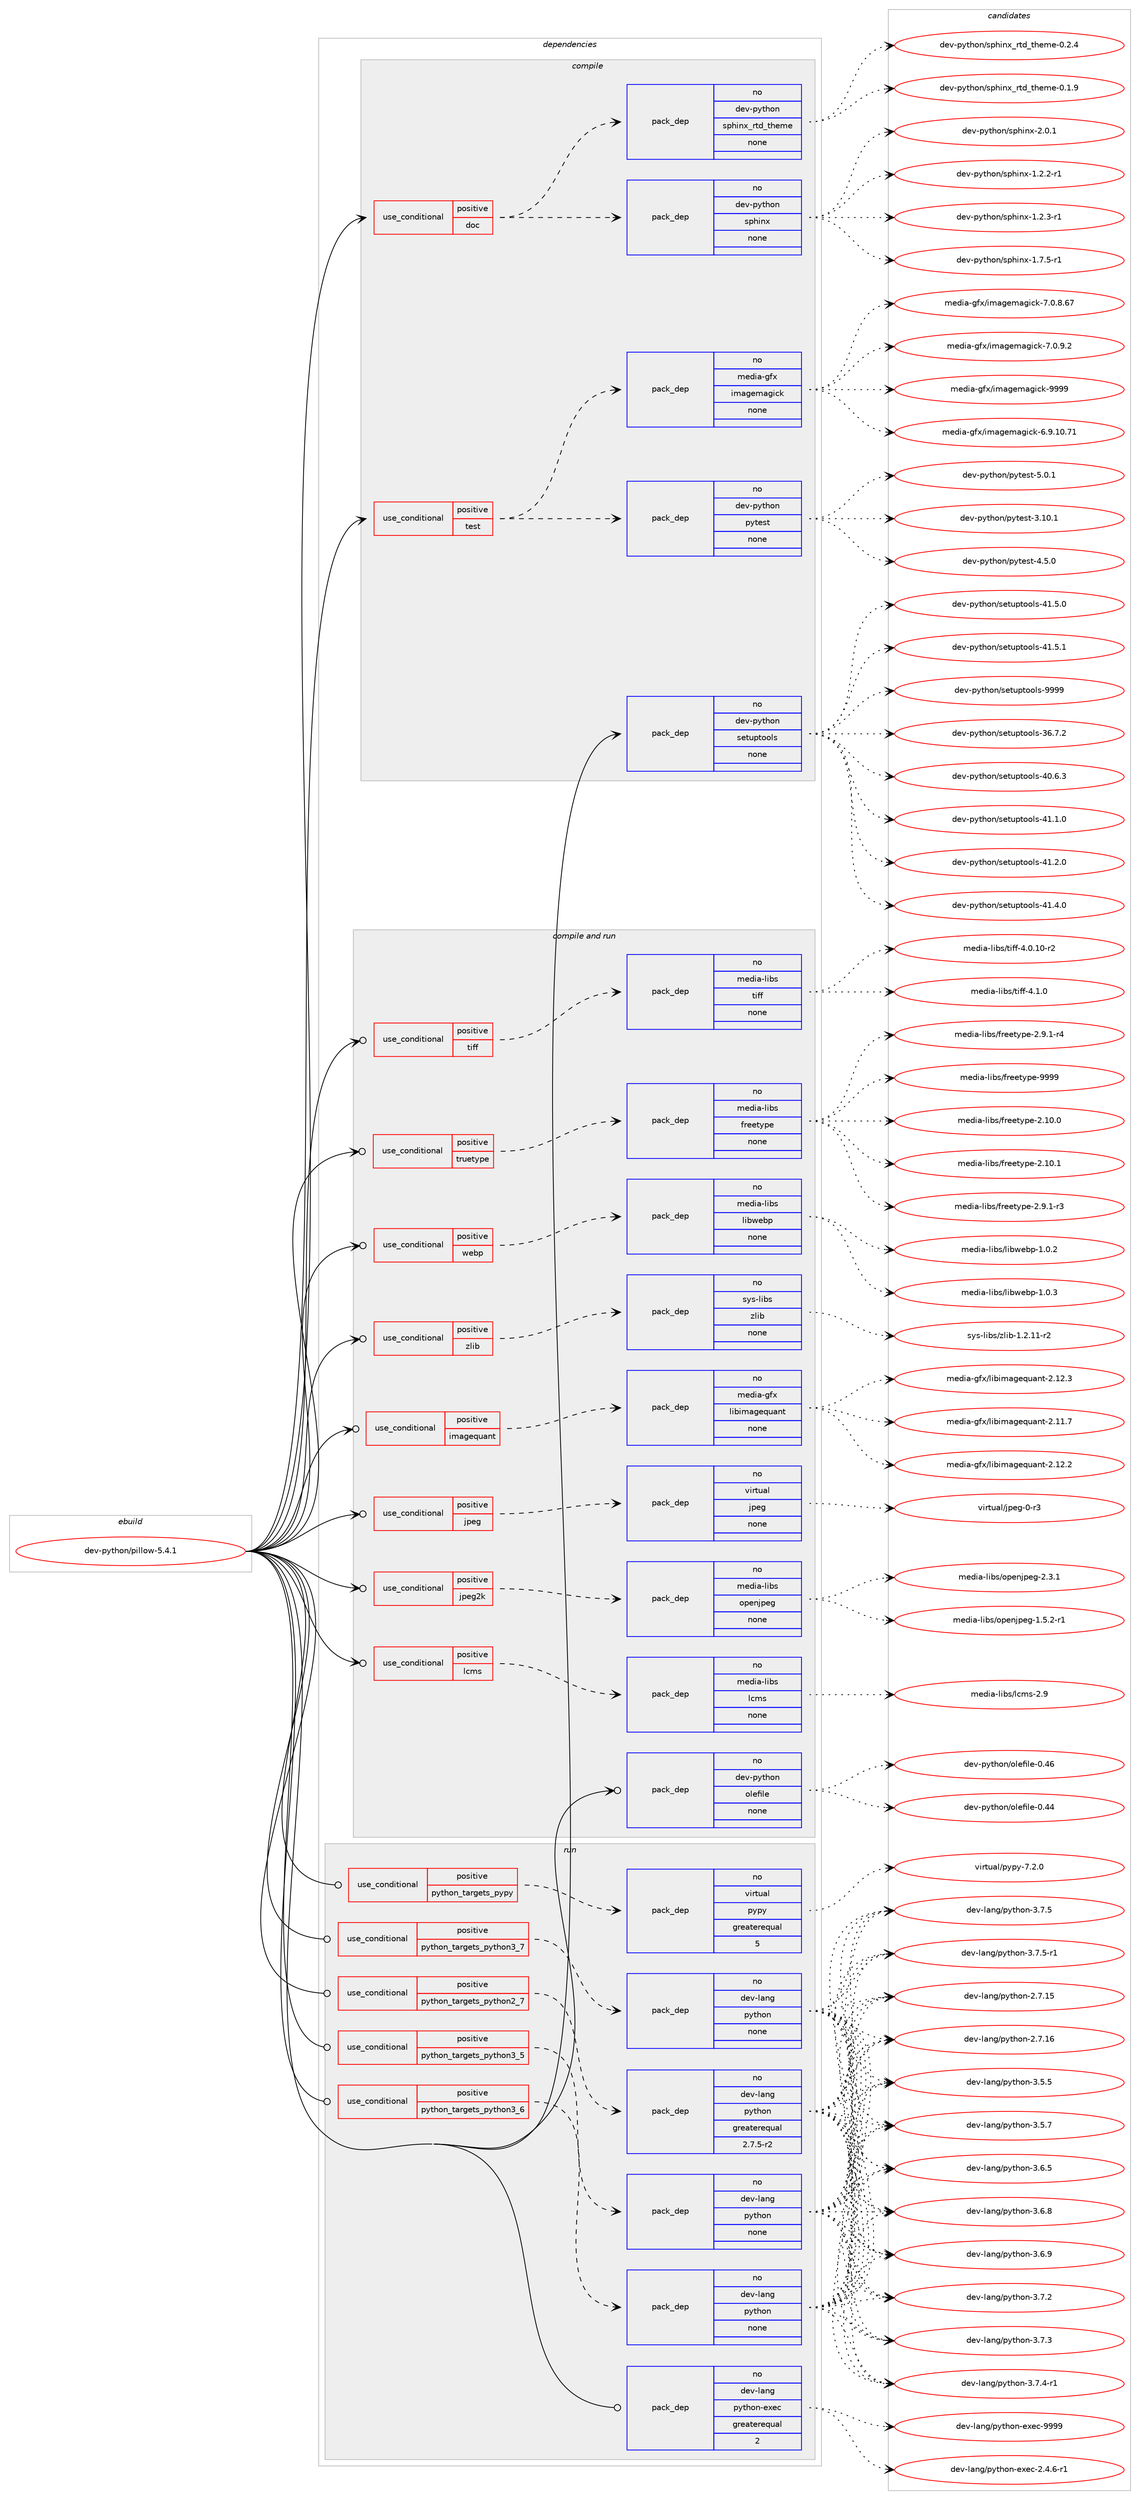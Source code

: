 digraph prolog {

# *************
# Graph options
# *************

newrank=true;
concentrate=true;
compound=true;
graph [rankdir=LR,fontname=Helvetica,fontsize=10,ranksep=1.5];#, ranksep=2.5, nodesep=0.2];
edge  [arrowhead=vee];
node  [fontname=Helvetica,fontsize=10];

# **********
# The ebuild
# **********

subgraph cluster_leftcol {
color=gray;
rank=same;
label=<<i>ebuild</i>>;
id [label="dev-python/pillow-5.4.1", color=red, width=4, href="../dev-python/pillow-5.4.1.svg"];
}

# ****************
# The dependencies
# ****************

subgraph cluster_midcol {
color=gray;
label=<<i>dependencies</i>>;
subgraph cluster_compile {
fillcolor="#eeeeee";
style=filled;
label=<<i>compile</i>>;
subgraph cond144515 {
dependency621988 [label=<<TABLE BORDER="0" CELLBORDER="1" CELLSPACING="0" CELLPADDING="4"><TR><TD ROWSPAN="3" CELLPADDING="10">use_conditional</TD></TR><TR><TD>positive</TD></TR><TR><TD>doc</TD></TR></TABLE>>, shape=none, color=red];
subgraph pack465633 {
dependency621989 [label=<<TABLE BORDER="0" CELLBORDER="1" CELLSPACING="0" CELLPADDING="4" WIDTH="220"><TR><TD ROWSPAN="6" CELLPADDING="30">pack_dep</TD></TR><TR><TD WIDTH="110">no</TD></TR><TR><TD>dev-python</TD></TR><TR><TD>sphinx</TD></TR><TR><TD>none</TD></TR><TR><TD></TD></TR></TABLE>>, shape=none, color=blue];
}
dependency621988:e -> dependency621989:w [weight=20,style="dashed",arrowhead="vee"];
subgraph pack465634 {
dependency621990 [label=<<TABLE BORDER="0" CELLBORDER="1" CELLSPACING="0" CELLPADDING="4" WIDTH="220"><TR><TD ROWSPAN="6" CELLPADDING="30">pack_dep</TD></TR><TR><TD WIDTH="110">no</TD></TR><TR><TD>dev-python</TD></TR><TR><TD>sphinx_rtd_theme</TD></TR><TR><TD>none</TD></TR><TR><TD></TD></TR></TABLE>>, shape=none, color=blue];
}
dependency621988:e -> dependency621990:w [weight=20,style="dashed",arrowhead="vee"];
}
id:e -> dependency621988:w [weight=20,style="solid",arrowhead="vee"];
subgraph cond144516 {
dependency621991 [label=<<TABLE BORDER="0" CELLBORDER="1" CELLSPACING="0" CELLPADDING="4"><TR><TD ROWSPAN="3" CELLPADDING="10">use_conditional</TD></TR><TR><TD>positive</TD></TR><TR><TD>test</TD></TR></TABLE>>, shape=none, color=red];
subgraph pack465635 {
dependency621992 [label=<<TABLE BORDER="0" CELLBORDER="1" CELLSPACING="0" CELLPADDING="4" WIDTH="220"><TR><TD ROWSPAN="6" CELLPADDING="30">pack_dep</TD></TR><TR><TD WIDTH="110">no</TD></TR><TR><TD>dev-python</TD></TR><TR><TD>pytest</TD></TR><TR><TD>none</TD></TR><TR><TD></TD></TR></TABLE>>, shape=none, color=blue];
}
dependency621991:e -> dependency621992:w [weight=20,style="dashed",arrowhead="vee"];
subgraph pack465636 {
dependency621993 [label=<<TABLE BORDER="0" CELLBORDER="1" CELLSPACING="0" CELLPADDING="4" WIDTH="220"><TR><TD ROWSPAN="6" CELLPADDING="30">pack_dep</TD></TR><TR><TD WIDTH="110">no</TD></TR><TR><TD>media-gfx</TD></TR><TR><TD>imagemagick</TD></TR><TR><TD>none</TD></TR><TR><TD></TD></TR></TABLE>>, shape=none, color=blue];
}
dependency621991:e -> dependency621993:w [weight=20,style="dashed",arrowhead="vee"];
}
id:e -> dependency621991:w [weight=20,style="solid",arrowhead="vee"];
subgraph pack465637 {
dependency621994 [label=<<TABLE BORDER="0" CELLBORDER="1" CELLSPACING="0" CELLPADDING="4" WIDTH="220"><TR><TD ROWSPAN="6" CELLPADDING="30">pack_dep</TD></TR><TR><TD WIDTH="110">no</TD></TR><TR><TD>dev-python</TD></TR><TR><TD>setuptools</TD></TR><TR><TD>none</TD></TR><TR><TD></TD></TR></TABLE>>, shape=none, color=blue];
}
id:e -> dependency621994:w [weight=20,style="solid",arrowhead="vee"];
}
subgraph cluster_compileandrun {
fillcolor="#eeeeee";
style=filled;
label=<<i>compile and run</i>>;
subgraph cond144517 {
dependency621995 [label=<<TABLE BORDER="0" CELLBORDER="1" CELLSPACING="0" CELLPADDING="4"><TR><TD ROWSPAN="3" CELLPADDING="10">use_conditional</TD></TR><TR><TD>positive</TD></TR><TR><TD>imagequant</TD></TR></TABLE>>, shape=none, color=red];
subgraph pack465638 {
dependency621996 [label=<<TABLE BORDER="0" CELLBORDER="1" CELLSPACING="0" CELLPADDING="4" WIDTH="220"><TR><TD ROWSPAN="6" CELLPADDING="30">pack_dep</TD></TR><TR><TD WIDTH="110">no</TD></TR><TR><TD>media-gfx</TD></TR><TR><TD>libimagequant</TD></TR><TR><TD>none</TD></TR><TR><TD></TD></TR></TABLE>>, shape=none, color=blue];
}
dependency621995:e -> dependency621996:w [weight=20,style="dashed",arrowhead="vee"];
}
id:e -> dependency621995:w [weight=20,style="solid",arrowhead="odotvee"];
subgraph cond144518 {
dependency621997 [label=<<TABLE BORDER="0" CELLBORDER="1" CELLSPACING="0" CELLPADDING="4"><TR><TD ROWSPAN="3" CELLPADDING="10">use_conditional</TD></TR><TR><TD>positive</TD></TR><TR><TD>jpeg</TD></TR></TABLE>>, shape=none, color=red];
subgraph pack465639 {
dependency621998 [label=<<TABLE BORDER="0" CELLBORDER="1" CELLSPACING="0" CELLPADDING="4" WIDTH="220"><TR><TD ROWSPAN="6" CELLPADDING="30">pack_dep</TD></TR><TR><TD WIDTH="110">no</TD></TR><TR><TD>virtual</TD></TR><TR><TD>jpeg</TD></TR><TR><TD>none</TD></TR><TR><TD></TD></TR></TABLE>>, shape=none, color=blue];
}
dependency621997:e -> dependency621998:w [weight=20,style="dashed",arrowhead="vee"];
}
id:e -> dependency621997:w [weight=20,style="solid",arrowhead="odotvee"];
subgraph cond144519 {
dependency621999 [label=<<TABLE BORDER="0" CELLBORDER="1" CELLSPACING="0" CELLPADDING="4"><TR><TD ROWSPAN="3" CELLPADDING="10">use_conditional</TD></TR><TR><TD>positive</TD></TR><TR><TD>jpeg2k</TD></TR></TABLE>>, shape=none, color=red];
subgraph pack465640 {
dependency622000 [label=<<TABLE BORDER="0" CELLBORDER="1" CELLSPACING="0" CELLPADDING="4" WIDTH="220"><TR><TD ROWSPAN="6" CELLPADDING="30">pack_dep</TD></TR><TR><TD WIDTH="110">no</TD></TR><TR><TD>media-libs</TD></TR><TR><TD>openjpeg</TD></TR><TR><TD>none</TD></TR><TR><TD></TD></TR></TABLE>>, shape=none, color=blue];
}
dependency621999:e -> dependency622000:w [weight=20,style="dashed",arrowhead="vee"];
}
id:e -> dependency621999:w [weight=20,style="solid",arrowhead="odotvee"];
subgraph cond144520 {
dependency622001 [label=<<TABLE BORDER="0" CELLBORDER="1" CELLSPACING="0" CELLPADDING="4"><TR><TD ROWSPAN="3" CELLPADDING="10">use_conditional</TD></TR><TR><TD>positive</TD></TR><TR><TD>lcms</TD></TR></TABLE>>, shape=none, color=red];
subgraph pack465641 {
dependency622002 [label=<<TABLE BORDER="0" CELLBORDER="1" CELLSPACING="0" CELLPADDING="4" WIDTH="220"><TR><TD ROWSPAN="6" CELLPADDING="30">pack_dep</TD></TR><TR><TD WIDTH="110">no</TD></TR><TR><TD>media-libs</TD></TR><TR><TD>lcms</TD></TR><TR><TD>none</TD></TR><TR><TD></TD></TR></TABLE>>, shape=none, color=blue];
}
dependency622001:e -> dependency622002:w [weight=20,style="dashed",arrowhead="vee"];
}
id:e -> dependency622001:w [weight=20,style="solid",arrowhead="odotvee"];
subgraph cond144521 {
dependency622003 [label=<<TABLE BORDER="0" CELLBORDER="1" CELLSPACING="0" CELLPADDING="4"><TR><TD ROWSPAN="3" CELLPADDING="10">use_conditional</TD></TR><TR><TD>positive</TD></TR><TR><TD>tiff</TD></TR></TABLE>>, shape=none, color=red];
subgraph pack465642 {
dependency622004 [label=<<TABLE BORDER="0" CELLBORDER="1" CELLSPACING="0" CELLPADDING="4" WIDTH="220"><TR><TD ROWSPAN="6" CELLPADDING="30">pack_dep</TD></TR><TR><TD WIDTH="110">no</TD></TR><TR><TD>media-libs</TD></TR><TR><TD>tiff</TD></TR><TR><TD>none</TD></TR><TR><TD></TD></TR></TABLE>>, shape=none, color=blue];
}
dependency622003:e -> dependency622004:w [weight=20,style="dashed",arrowhead="vee"];
}
id:e -> dependency622003:w [weight=20,style="solid",arrowhead="odotvee"];
subgraph cond144522 {
dependency622005 [label=<<TABLE BORDER="0" CELLBORDER="1" CELLSPACING="0" CELLPADDING="4"><TR><TD ROWSPAN="3" CELLPADDING="10">use_conditional</TD></TR><TR><TD>positive</TD></TR><TR><TD>truetype</TD></TR></TABLE>>, shape=none, color=red];
subgraph pack465643 {
dependency622006 [label=<<TABLE BORDER="0" CELLBORDER="1" CELLSPACING="0" CELLPADDING="4" WIDTH="220"><TR><TD ROWSPAN="6" CELLPADDING="30">pack_dep</TD></TR><TR><TD WIDTH="110">no</TD></TR><TR><TD>media-libs</TD></TR><TR><TD>freetype</TD></TR><TR><TD>none</TD></TR><TR><TD></TD></TR></TABLE>>, shape=none, color=blue];
}
dependency622005:e -> dependency622006:w [weight=20,style="dashed",arrowhead="vee"];
}
id:e -> dependency622005:w [weight=20,style="solid",arrowhead="odotvee"];
subgraph cond144523 {
dependency622007 [label=<<TABLE BORDER="0" CELLBORDER="1" CELLSPACING="0" CELLPADDING="4"><TR><TD ROWSPAN="3" CELLPADDING="10">use_conditional</TD></TR><TR><TD>positive</TD></TR><TR><TD>webp</TD></TR></TABLE>>, shape=none, color=red];
subgraph pack465644 {
dependency622008 [label=<<TABLE BORDER="0" CELLBORDER="1" CELLSPACING="0" CELLPADDING="4" WIDTH="220"><TR><TD ROWSPAN="6" CELLPADDING="30">pack_dep</TD></TR><TR><TD WIDTH="110">no</TD></TR><TR><TD>media-libs</TD></TR><TR><TD>libwebp</TD></TR><TR><TD>none</TD></TR><TR><TD></TD></TR></TABLE>>, shape=none, color=blue];
}
dependency622007:e -> dependency622008:w [weight=20,style="dashed",arrowhead="vee"];
}
id:e -> dependency622007:w [weight=20,style="solid",arrowhead="odotvee"];
subgraph cond144524 {
dependency622009 [label=<<TABLE BORDER="0" CELLBORDER="1" CELLSPACING="0" CELLPADDING="4"><TR><TD ROWSPAN="3" CELLPADDING="10">use_conditional</TD></TR><TR><TD>positive</TD></TR><TR><TD>zlib</TD></TR></TABLE>>, shape=none, color=red];
subgraph pack465645 {
dependency622010 [label=<<TABLE BORDER="0" CELLBORDER="1" CELLSPACING="0" CELLPADDING="4" WIDTH="220"><TR><TD ROWSPAN="6" CELLPADDING="30">pack_dep</TD></TR><TR><TD WIDTH="110">no</TD></TR><TR><TD>sys-libs</TD></TR><TR><TD>zlib</TD></TR><TR><TD>none</TD></TR><TR><TD></TD></TR></TABLE>>, shape=none, color=blue];
}
dependency622009:e -> dependency622010:w [weight=20,style="dashed",arrowhead="vee"];
}
id:e -> dependency622009:w [weight=20,style="solid",arrowhead="odotvee"];
subgraph pack465646 {
dependency622011 [label=<<TABLE BORDER="0" CELLBORDER="1" CELLSPACING="0" CELLPADDING="4" WIDTH="220"><TR><TD ROWSPAN="6" CELLPADDING="30">pack_dep</TD></TR><TR><TD WIDTH="110">no</TD></TR><TR><TD>dev-python</TD></TR><TR><TD>olefile</TD></TR><TR><TD>none</TD></TR><TR><TD></TD></TR></TABLE>>, shape=none, color=blue];
}
id:e -> dependency622011:w [weight=20,style="solid",arrowhead="odotvee"];
}
subgraph cluster_run {
fillcolor="#eeeeee";
style=filled;
label=<<i>run</i>>;
subgraph cond144525 {
dependency622012 [label=<<TABLE BORDER="0" CELLBORDER="1" CELLSPACING="0" CELLPADDING="4"><TR><TD ROWSPAN="3" CELLPADDING="10">use_conditional</TD></TR><TR><TD>positive</TD></TR><TR><TD>python_targets_pypy</TD></TR></TABLE>>, shape=none, color=red];
subgraph pack465647 {
dependency622013 [label=<<TABLE BORDER="0" CELLBORDER="1" CELLSPACING="0" CELLPADDING="4" WIDTH="220"><TR><TD ROWSPAN="6" CELLPADDING="30">pack_dep</TD></TR><TR><TD WIDTH="110">no</TD></TR><TR><TD>virtual</TD></TR><TR><TD>pypy</TD></TR><TR><TD>greaterequal</TD></TR><TR><TD>5</TD></TR></TABLE>>, shape=none, color=blue];
}
dependency622012:e -> dependency622013:w [weight=20,style="dashed",arrowhead="vee"];
}
id:e -> dependency622012:w [weight=20,style="solid",arrowhead="odot"];
subgraph cond144526 {
dependency622014 [label=<<TABLE BORDER="0" CELLBORDER="1" CELLSPACING="0" CELLPADDING="4"><TR><TD ROWSPAN="3" CELLPADDING="10">use_conditional</TD></TR><TR><TD>positive</TD></TR><TR><TD>python_targets_python2_7</TD></TR></TABLE>>, shape=none, color=red];
subgraph pack465648 {
dependency622015 [label=<<TABLE BORDER="0" CELLBORDER="1" CELLSPACING="0" CELLPADDING="4" WIDTH="220"><TR><TD ROWSPAN="6" CELLPADDING="30">pack_dep</TD></TR><TR><TD WIDTH="110">no</TD></TR><TR><TD>dev-lang</TD></TR><TR><TD>python</TD></TR><TR><TD>greaterequal</TD></TR><TR><TD>2.7.5-r2</TD></TR></TABLE>>, shape=none, color=blue];
}
dependency622014:e -> dependency622015:w [weight=20,style="dashed",arrowhead="vee"];
}
id:e -> dependency622014:w [weight=20,style="solid",arrowhead="odot"];
subgraph cond144527 {
dependency622016 [label=<<TABLE BORDER="0" CELLBORDER="1" CELLSPACING="0" CELLPADDING="4"><TR><TD ROWSPAN="3" CELLPADDING="10">use_conditional</TD></TR><TR><TD>positive</TD></TR><TR><TD>python_targets_python3_5</TD></TR></TABLE>>, shape=none, color=red];
subgraph pack465649 {
dependency622017 [label=<<TABLE BORDER="0" CELLBORDER="1" CELLSPACING="0" CELLPADDING="4" WIDTH="220"><TR><TD ROWSPAN="6" CELLPADDING="30">pack_dep</TD></TR><TR><TD WIDTH="110">no</TD></TR><TR><TD>dev-lang</TD></TR><TR><TD>python</TD></TR><TR><TD>none</TD></TR><TR><TD></TD></TR></TABLE>>, shape=none, color=blue];
}
dependency622016:e -> dependency622017:w [weight=20,style="dashed",arrowhead="vee"];
}
id:e -> dependency622016:w [weight=20,style="solid",arrowhead="odot"];
subgraph cond144528 {
dependency622018 [label=<<TABLE BORDER="0" CELLBORDER="1" CELLSPACING="0" CELLPADDING="4"><TR><TD ROWSPAN="3" CELLPADDING="10">use_conditional</TD></TR><TR><TD>positive</TD></TR><TR><TD>python_targets_python3_6</TD></TR></TABLE>>, shape=none, color=red];
subgraph pack465650 {
dependency622019 [label=<<TABLE BORDER="0" CELLBORDER="1" CELLSPACING="0" CELLPADDING="4" WIDTH="220"><TR><TD ROWSPAN="6" CELLPADDING="30">pack_dep</TD></TR><TR><TD WIDTH="110">no</TD></TR><TR><TD>dev-lang</TD></TR><TR><TD>python</TD></TR><TR><TD>none</TD></TR><TR><TD></TD></TR></TABLE>>, shape=none, color=blue];
}
dependency622018:e -> dependency622019:w [weight=20,style="dashed",arrowhead="vee"];
}
id:e -> dependency622018:w [weight=20,style="solid",arrowhead="odot"];
subgraph cond144529 {
dependency622020 [label=<<TABLE BORDER="0" CELLBORDER="1" CELLSPACING="0" CELLPADDING="4"><TR><TD ROWSPAN="3" CELLPADDING="10">use_conditional</TD></TR><TR><TD>positive</TD></TR><TR><TD>python_targets_python3_7</TD></TR></TABLE>>, shape=none, color=red];
subgraph pack465651 {
dependency622021 [label=<<TABLE BORDER="0" CELLBORDER="1" CELLSPACING="0" CELLPADDING="4" WIDTH="220"><TR><TD ROWSPAN="6" CELLPADDING="30">pack_dep</TD></TR><TR><TD WIDTH="110">no</TD></TR><TR><TD>dev-lang</TD></TR><TR><TD>python</TD></TR><TR><TD>none</TD></TR><TR><TD></TD></TR></TABLE>>, shape=none, color=blue];
}
dependency622020:e -> dependency622021:w [weight=20,style="dashed",arrowhead="vee"];
}
id:e -> dependency622020:w [weight=20,style="solid",arrowhead="odot"];
subgraph pack465652 {
dependency622022 [label=<<TABLE BORDER="0" CELLBORDER="1" CELLSPACING="0" CELLPADDING="4" WIDTH="220"><TR><TD ROWSPAN="6" CELLPADDING="30">pack_dep</TD></TR><TR><TD WIDTH="110">no</TD></TR><TR><TD>dev-lang</TD></TR><TR><TD>python-exec</TD></TR><TR><TD>greaterequal</TD></TR><TR><TD>2</TD></TR></TABLE>>, shape=none, color=blue];
}
id:e -> dependency622022:w [weight=20,style="solid",arrowhead="odot"];
}
}

# **************
# The candidates
# **************

subgraph cluster_choices {
rank=same;
color=gray;
label=<<i>candidates</i>>;

subgraph choice465633 {
color=black;
nodesep=1;
choice10010111845112121116104111110471151121041051101204549465046504511449 [label="dev-python/sphinx-1.2.2-r1", color=red, width=4,href="../dev-python/sphinx-1.2.2-r1.svg"];
choice10010111845112121116104111110471151121041051101204549465046514511449 [label="dev-python/sphinx-1.2.3-r1", color=red, width=4,href="../dev-python/sphinx-1.2.3-r1.svg"];
choice10010111845112121116104111110471151121041051101204549465546534511449 [label="dev-python/sphinx-1.7.5-r1", color=red, width=4,href="../dev-python/sphinx-1.7.5-r1.svg"];
choice1001011184511212111610411111047115112104105110120455046484649 [label="dev-python/sphinx-2.0.1", color=red, width=4,href="../dev-python/sphinx-2.0.1.svg"];
dependency621989:e -> choice10010111845112121116104111110471151121041051101204549465046504511449:w [style=dotted,weight="100"];
dependency621989:e -> choice10010111845112121116104111110471151121041051101204549465046514511449:w [style=dotted,weight="100"];
dependency621989:e -> choice10010111845112121116104111110471151121041051101204549465546534511449:w [style=dotted,weight="100"];
dependency621989:e -> choice1001011184511212111610411111047115112104105110120455046484649:w [style=dotted,weight="100"];
}
subgraph choice465634 {
color=black;
nodesep=1;
choice10010111845112121116104111110471151121041051101209511411610095116104101109101454846494657 [label="dev-python/sphinx_rtd_theme-0.1.9", color=red, width=4,href="../dev-python/sphinx_rtd_theme-0.1.9.svg"];
choice10010111845112121116104111110471151121041051101209511411610095116104101109101454846504652 [label="dev-python/sphinx_rtd_theme-0.2.4", color=red, width=4,href="../dev-python/sphinx_rtd_theme-0.2.4.svg"];
dependency621990:e -> choice10010111845112121116104111110471151121041051101209511411610095116104101109101454846494657:w [style=dotted,weight="100"];
dependency621990:e -> choice10010111845112121116104111110471151121041051101209511411610095116104101109101454846504652:w [style=dotted,weight="100"];
}
subgraph choice465635 {
color=black;
nodesep=1;
choice100101118451121211161041111104711212111610111511645514649484649 [label="dev-python/pytest-3.10.1", color=red, width=4,href="../dev-python/pytest-3.10.1.svg"];
choice1001011184511212111610411111047112121116101115116455246534648 [label="dev-python/pytest-4.5.0", color=red, width=4,href="../dev-python/pytest-4.5.0.svg"];
choice1001011184511212111610411111047112121116101115116455346484649 [label="dev-python/pytest-5.0.1", color=red, width=4,href="../dev-python/pytest-5.0.1.svg"];
dependency621992:e -> choice100101118451121211161041111104711212111610111511645514649484649:w [style=dotted,weight="100"];
dependency621992:e -> choice1001011184511212111610411111047112121116101115116455246534648:w [style=dotted,weight="100"];
dependency621992:e -> choice1001011184511212111610411111047112121116101115116455346484649:w [style=dotted,weight="100"];
}
subgraph choice465636 {
color=black;
nodesep=1;
choice10910110010597451031021204710510997103101109971031059910745544657464948465549 [label="media-gfx/imagemagick-6.9.10.71", color=red, width=4,href="../media-gfx/imagemagick-6.9.10.71.svg"];
choice109101100105974510310212047105109971031011099710310599107455546484656465455 [label="media-gfx/imagemagick-7.0.8.67", color=red, width=4,href="../media-gfx/imagemagick-7.0.8.67.svg"];
choice1091011001059745103102120471051099710310110997103105991074555464846574650 [label="media-gfx/imagemagick-7.0.9.2", color=red, width=4,href="../media-gfx/imagemagick-7.0.9.2.svg"];
choice1091011001059745103102120471051099710310110997103105991074557575757 [label="media-gfx/imagemagick-9999", color=red, width=4,href="../media-gfx/imagemagick-9999.svg"];
dependency621993:e -> choice10910110010597451031021204710510997103101109971031059910745544657464948465549:w [style=dotted,weight="100"];
dependency621993:e -> choice109101100105974510310212047105109971031011099710310599107455546484656465455:w [style=dotted,weight="100"];
dependency621993:e -> choice1091011001059745103102120471051099710310110997103105991074555464846574650:w [style=dotted,weight="100"];
dependency621993:e -> choice1091011001059745103102120471051099710310110997103105991074557575757:w [style=dotted,weight="100"];
}
subgraph choice465637 {
color=black;
nodesep=1;
choice100101118451121211161041111104711510111611711211611111110811545515446554650 [label="dev-python/setuptools-36.7.2", color=red, width=4,href="../dev-python/setuptools-36.7.2.svg"];
choice100101118451121211161041111104711510111611711211611111110811545524846544651 [label="dev-python/setuptools-40.6.3", color=red, width=4,href="../dev-python/setuptools-40.6.3.svg"];
choice100101118451121211161041111104711510111611711211611111110811545524946494648 [label="dev-python/setuptools-41.1.0", color=red, width=4,href="../dev-python/setuptools-41.1.0.svg"];
choice100101118451121211161041111104711510111611711211611111110811545524946504648 [label="dev-python/setuptools-41.2.0", color=red, width=4,href="../dev-python/setuptools-41.2.0.svg"];
choice100101118451121211161041111104711510111611711211611111110811545524946524648 [label="dev-python/setuptools-41.4.0", color=red, width=4,href="../dev-python/setuptools-41.4.0.svg"];
choice100101118451121211161041111104711510111611711211611111110811545524946534648 [label="dev-python/setuptools-41.5.0", color=red, width=4,href="../dev-python/setuptools-41.5.0.svg"];
choice100101118451121211161041111104711510111611711211611111110811545524946534649 [label="dev-python/setuptools-41.5.1", color=red, width=4,href="../dev-python/setuptools-41.5.1.svg"];
choice10010111845112121116104111110471151011161171121161111111081154557575757 [label="dev-python/setuptools-9999", color=red, width=4,href="../dev-python/setuptools-9999.svg"];
dependency621994:e -> choice100101118451121211161041111104711510111611711211611111110811545515446554650:w [style=dotted,weight="100"];
dependency621994:e -> choice100101118451121211161041111104711510111611711211611111110811545524846544651:w [style=dotted,weight="100"];
dependency621994:e -> choice100101118451121211161041111104711510111611711211611111110811545524946494648:w [style=dotted,weight="100"];
dependency621994:e -> choice100101118451121211161041111104711510111611711211611111110811545524946504648:w [style=dotted,weight="100"];
dependency621994:e -> choice100101118451121211161041111104711510111611711211611111110811545524946524648:w [style=dotted,weight="100"];
dependency621994:e -> choice100101118451121211161041111104711510111611711211611111110811545524946534648:w [style=dotted,weight="100"];
dependency621994:e -> choice100101118451121211161041111104711510111611711211611111110811545524946534649:w [style=dotted,weight="100"];
dependency621994:e -> choice10010111845112121116104111110471151011161171121161111111081154557575757:w [style=dotted,weight="100"];
}
subgraph choice465638 {
color=black;
nodesep=1;
choice10910110010597451031021204710810598105109971031011131179711011645504649494655 [label="media-gfx/libimagequant-2.11.7", color=red, width=4,href="../media-gfx/libimagequant-2.11.7.svg"];
choice10910110010597451031021204710810598105109971031011131179711011645504649504650 [label="media-gfx/libimagequant-2.12.2", color=red, width=4,href="../media-gfx/libimagequant-2.12.2.svg"];
choice10910110010597451031021204710810598105109971031011131179711011645504649504651 [label="media-gfx/libimagequant-2.12.3", color=red, width=4,href="../media-gfx/libimagequant-2.12.3.svg"];
dependency621996:e -> choice10910110010597451031021204710810598105109971031011131179711011645504649494655:w [style=dotted,weight="100"];
dependency621996:e -> choice10910110010597451031021204710810598105109971031011131179711011645504649504650:w [style=dotted,weight="100"];
dependency621996:e -> choice10910110010597451031021204710810598105109971031011131179711011645504649504651:w [style=dotted,weight="100"];
}
subgraph choice465639 {
color=black;
nodesep=1;
choice118105114116117971084710611210110345484511451 [label="virtual/jpeg-0-r3", color=red, width=4,href="../virtual/jpeg-0-r3.svg"];
dependency621998:e -> choice118105114116117971084710611210110345484511451:w [style=dotted,weight="100"];
}
subgraph choice465640 {
color=black;
nodesep=1;
choice109101100105974510810598115471111121011101061121011034549465346504511449 [label="media-libs/openjpeg-1.5.2-r1", color=red, width=4,href="../media-libs/openjpeg-1.5.2-r1.svg"];
choice10910110010597451081059811547111112101110106112101103455046514649 [label="media-libs/openjpeg-2.3.1", color=red, width=4,href="../media-libs/openjpeg-2.3.1.svg"];
dependency622000:e -> choice109101100105974510810598115471111121011101061121011034549465346504511449:w [style=dotted,weight="100"];
dependency622000:e -> choice10910110010597451081059811547111112101110106112101103455046514649:w [style=dotted,weight="100"];
}
subgraph choice465641 {
color=black;
nodesep=1;
choice109101100105974510810598115471089910911545504657 [label="media-libs/lcms-2.9", color=red, width=4,href="../media-libs/lcms-2.9.svg"];
dependency622002:e -> choice109101100105974510810598115471089910911545504657:w [style=dotted,weight="100"];
}
subgraph choice465642 {
color=black;
nodesep=1;
choice10910110010597451081059811547116105102102455246484649484511450 [label="media-libs/tiff-4.0.10-r2", color=red, width=4,href="../media-libs/tiff-4.0.10-r2.svg"];
choice10910110010597451081059811547116105102102455246494648 [label="media-libs/tiff-4.1.0", color=red, width=4,href="../media-libs/tiff-4.1.0.svg"];
dependency622004:e -> choice10910110010597451081059811547116105102102455246484649484511450:w [style=dotted,weight="100"];
dependency622004:e -> choice10910110010597451081059811547116105102102455246494648:w [style=dotted,weight="100"];
}
subgraph choice465643 {
color=black;
nodesep=1;
choice1091011001059745108105981154710211410110111612111210145504649484648 [label="media-libs/freetype-2.10.0", color=red, width=4,href="../media-libs/freetype-2.10.0.svg"];
choice1091011001059745108105981154710211410110111612111210145504649484649 [label="media-libs/freetype-2.10.1", color=red, width=4,href="../media-libs/freetype-2.10.1.svg"];
choice109101100105974510810598115471021141011011161211121014550465746494511451 [label="media-libs/freetype-2.9.1-r3", color=red, width=4,href="../media-libs/freetype-2.9.1-r3.svg"];
choice109101100105974510810598115471021141011011161211121014550465746494511452 [label="media-libs/freetype-2.9.1-r4", color=red, width=4,href="../media-libs/freetype-2.9.1-r4.svg"];
choice109101100105974510810598115471021141011011161211121014557575757 [label="media-libs/freetype-9999", color=red, width=4,href="../media-libs/freetype-9999.svg"];
dependency622006:e -> choice1091011001059745108105981154710211410110111612111210145504649484648:w [style=dotted,weight="100"];
dependency622006:e -> choice1091011001059745108105981154710211410110111612111210145504649484649:w [style=dotted,weight="100"];
dependency622006:e -> choice109101100105974510810598115471021141011011161211121014550465746494511451:w [style=dotted,weight="100"];
dependency622006:e -> choice109101100105974510810598115471021141011011161211121014550465746494511452:w [style=dotted,weight="100"];
dependency622006:e -> choice109101100105974510810598115471021141011011161211121014557575757:w [style=dotted,weight="100"];
}
subgraph choice465644 {
color=black;
nodesep=1;
choice109101100105974510810598115471081059811910198112454946484650 [label="media-libs/libwebp-1.0.2", color=red, width=4,href="../media-libs/libwebp-1.0.2.svg"];
choice109101100105974510810598115471081059811910198112454946484651 [label="media-libs/libwebp-1.0.3", color=red, width=4,href="../media-libs/libwebp-1.0.3.svg"];
dependency622008:e -> choice109101100105974510810598115471081059811910198112454946484650:w [style=dotted,weight="100"];
dependency622008:e -> choice109101100105974510810598115471081059811910198112454946484651:w [style=dotted,weight="100"];
}
subgraph choice465645 {
color=black;
nodesep=1;
choice11512111545108105981154712210810598454946504649494511450 [label="sys-libs/zlib-1.2.11-r2", color=red, width=4,href="../sys-libs/zlib-1.2.11-r2.svg"];
dependency622010:e -> choice11512111545108105981154712210810598454946504649494511450:w [style=dotted,weight="100"];
}
subgraph choice465646 {
color=black;
nodesep=1;
choice10010111845112121116104111110471111081011021051081014548465252 [label="dev-python/olefile-0.44", color=red, width=4,href="../dev-python/olefile-0.44.svg"];
choice10010111845112121116104111110471111081011021051081014548465254 [label="dev-python/olefile-0.46", color=red, width=4,href="../dev-python/olefile-0.46.svg"];
dependency622011:e -> choice10010111845112121116104111110471111081011021051081014548465252:w [style=dotted,weight="100"];
dependency622011:e -> choice10010111845112121116104111110471111081011021051081014548465254:w [style=dotted,weight="100"];
}
subgraph choice465647 {
color=black;
nodesep=1;
choice1181051141161179710847112121112121455546504648 [label="virtual/pypy-7.2.0", color=red, width=4,href="../virtual/pypy-7.2.0.svg"];
dependency622013:e -> choice1181051141161179710847112121112121455546504648:w [style=dotted,weight="100"];
}
subgraph choice465648 {
color=black;
nodesep=1;
choice10010111845108971101034711212111610411111045504655464953 [label="dev-lang/python-2.7.15", color=red, width=4,href="../dev-lang/python-2.7.15.svg"];
choice10010111845108971101034711212111610411111045504655464954 [label="dev-lang/python-2.7.16", color=red, width=4,href="../dev-lang/python-2.7.16.svg"];
choice100101118451089711010347112121116104111110455146534653 [label="dev-lang/python-3.5.5", color=red, width=4,href="../dev-lang/python-3.5.5.svg"];
choice100101118451089711010347112121116104111110455146534655 [label="dev-lang/python-3.5.7", color=red, width=4,href="../dev-lang/python-3.5.7.svg"];
choice100101118451089711010347112121116104111110455146544653 [label="dev-lang/python-3.6.5", color=red, width=4,href="../dev-lang/python-3.6.5.svg"];
choice100101118451089711010347112121116104111110455146544656 [label="dev-lang/python-3.6.8", color=red, width=4,href="../dev-lang/python-3.6.8.svg"];
choice100101118451089711010347112121116104111110455146544657 [label="dev-lang/python-3.6.9", color=red, width=4,href="../dev-lang/python-3.6.9.svg"];
choice100101118451089711010347112121116104111110455146554650 [label="dev-lang/python-3.7.2", color=red, width=4,href="../dev-lang/python-3.7.2.svg"];
choice100101118451089711010347112121116104111110455146554651 [label="dev-lang/python-3.7.3", color=red, width=4,href="../dev-lang/python-3.7.3.svg"];
choice1001011184510897110103471121211161041111104551465546524511449 [label="dev-lang/python-3.7.4-r1", color=red, width=4,href="../dev-lang/python-3.7.4-r1.svg"];
choice100101118451089711010347112121116104111110455146554653 [label="dev-lang/python-3.7.5", color=red, width=4,href="../dev-lang/python-3.7.5.svg"];
choice1001011184510897110103471121211161041111104551465546534511449 [label="dev-lang/python-3.7.5-r1", color=red, width=4,href="../dev-lang/python-3.7.5-r1.svg"];
dependency622015:e -> choice10010111845108971101034711212111610411111045504655464953:w [style=dotted,weight="100"];
dependency622015:e -> choice10010111845108971101034711212111610411111045504655464954:w [style=dotted,weight="100"];
dependency622015:e -> choice100101118451089711010347112121116104111110455146534653:w [style=dotted,weight="100"];
dependency622015:e -> choice100101118451089711010347112121116104111110455146534655:w [style=dotted,weight="100"];
dependency622015:e -> choice100101118451089711010347112121116104111110455146544653:w [style=dotted,weight="100"];
dependency622015:e -> choice100101118451089711010347112121116104111110455146544656:w [style=dotted,weight="100"];
dependency622015:e -> choice100101118451089711010347112121116104111110455146544657:w [style=dotted,weight="100"];
dependency622015:e -> choice100101118451089711010347112121116104111110455146554650:w [style=dotted,weight="100"];
dependency622015:e -> choice100101118451089711010347112121116104111110455146554651:w [style=dotted,weight="100"];
dependency622015:e -> choice1001011184510897110103471121211161041111104551465546524511449:w [style=dotted,weight="100"];
dependency622015:e -> choice100101118451089711010347112121116104111110455146554653:w [style=dotted,weight="100"];
dependency622015:e -> choice1001011184510897110103471121211161041111104551465546534511449:w [style=dotted,weight="100"];
}
subgraph choice465649 {
color=black;
nodesep=1;
choice10010111845108971101034711212111610411111045504655464953 [label="dev-lang/python-2.7.15", color=red, width=4,href="../dev-lang/python-2.7.15.svg"];
choice10010111845108971101034711212111610411111045504655464954 [label="dev-lang/python-2.7.16", color=red, width=4,href="../dev-lang/python-2.7.16.svg"];
choice100101118451089711010347112121116104111110455146534653 [label="dev-lang/python-3.5.5", color=red, width=4,href="../dev-lang/python-3.5.5.svg"];
choice100101118451089711010347112121116104111110455146534655 [label="dev-lang/python-3.5.7", color=red, width=4,href="../dev-lang/python-3.5.7.svg"];
choice100101118451089711010347112121116104111110455146544653 [label="dev-lang/python-3.6.5", color=red, width=4,href="../dev-lang/python-3.6.5.svg"];
choice100101118451089711010347112121116104111110455146544656 [label="dev-lang/python-3.6.8", color=red, width=4,href="../dev-lang/python-3.6.8.svg"];
choice100101118451089711010347112121116104111110455146544657 [label="dev-lang/python-3.6.9", color=red, width=4,href="../dev-lang/python-3.6.9.svg"];
choice100101118451089711010347112121116104111110455146554650 [label="dev-lang/python-3.7.2", color=red, width=4,href="../dev-lang/python-3.7.2.svg"];
choice100101118451089711010347112121116104111110455146554651 [label="dev-lang/python-3.7.3", color=red, width=4,href="../dev-lang/python-3.7.3.svg"];
choice1001011184510897110103471121211161041111104551465546524511449 [label="dev-lang/python-3.7.4-r1", color=red, width=4,href="../dev-lang/python-3.7.4-r1.svg"];
choice100101118451089711010347112121116104111110455146554653 [label="dev-lang/python-3.7.5", color=red, width=4,href="../dev-lang/python-3.7.5.svg"];
choice1001011184510897110103471121211161041111104551465546534511449 [label="dev-lang/python-3.7.5-r1", color=red, width=4,href="../dev-lang/python-3.7.5-r1.svg"];
dependency622017:e -> choice10010111845108971101034711212111610411111045504655464953:w [style=dotted,weight="100"];
dependency622017:e -> choice10010111845108971101034711212111610411111045504655464954:w [style=dotted,weight="100"];
dependency622017:e -> choice100101118451089711010347112121116104111110455146534653:w [style=dotted,weight="100"];
dependency622017:e -> choice100101118451089711010347112121116104111110455146534655:w [style=dotted,weight="100"];
dependency622017:e -> choice100101118451089711010347112121116104111110455146544653:w [style=dotted,weight="100"];
dependency622017:e -> choice100101118451089711010347112121116104111110455146544656:w [style=dotted,weight="100"];
dependency622017:e -> choice100101118451089711010347112121116104111110455146544657:w [style=dotted,weight="100"];
dependency622017:e -> choice100101118451089711010347112121116104111110455146554650:w [style=dotted,weight="100"];
dependency622017:e -> choice100101118451089711010347112121116104111110455146554651:w [style=dotted,weight="100"];
dependency622017:e -> choice1001011184510897110103471121211161041111104551465546524511449:w [style=dotted,weight="100"];
dependency622017:e -> choice100101118451089711010347112121116104111110455146554653:w [style=dotted,weight="100"];
dependency622017:e -> choice1001011184510897110103471121211161041111104551465546534511449:w [style=dotted,weight="100"];
}
subgraph choice465650 {
color=black;
nodesep=1;
choice10010111845108971101034711212111610411111045504655464953 [label="dev-lang/python-2.7.15", color=red, width=4,href="../dev-lang/python-2.7.15.svg"];
choice10010111845108971101034711212111610411111045504655464954 [label="dev-lang/python-2.7.16", color=red, width=4,href="../dev-lang/python-2.7.16.svg"];
choice100101118451089711010347112121116104111110455146534653 [label="dev-lang/python-3.5.5", color=red, width=4,href="../dev-lang/python-3.5.5.svg"];
choice100101118451089711010347112121116104111110455146534655 [label="dev-lang/python-3.5.7", color=red, width=4,href="../dev-lang/python-3.5.7.svg"];
choice100101118451089711010347112121116104111110455146544653 [label="dev-lang/python-3.6.5", color=red, width=4,href="../dev-lang/python-3.6.5.svg"];
choice100101118451089711010347112121116104111110455146544656 [label="dev-lang/python-3.6.8", color=red, width=4,href="../dev-lang/python-3.6.8.svg"];
choice100101118451089711010347112121116104111110455146544657 [label="dev-lang/python-3.6.9", color=red, width=4,href="../dev-lang/python-3.6.9.svg"];
choice100101118451089711010347112121116104111110455146554650 [label="dev-lang/python-3.7.2", color=red, width=4,href="../dev-lang/python-3.7.2.svg"];
choice100101118451089711010347112121116104111110455146554651 [label="dev-lang/python-3.7.3", color=red, width=4,href="../dev-lang/python-3.7.3.svg"];
choice1001011184510897110103471121211161041111104551465546524511449 [label="dev-lang/python-3.7.4-r1", color=red, width=4,href="../dev-lang/python-3.7.4-r1.svg"];
choice100101118451089711010347112121116104111110455146554653 [label="dev-lang/python-3.7.5", color=red, width=4,href="../dev-lang/python-3.7.5.svg"];
choice1001011184510897110103471121211161041111104551465546534511449 [label="dev-lang/python-3.7.5-r1", color=red, width=4,href="../dev-lang/python-3.7.5-r1.svg"];
dependency622019:e -> choice10010111845108971101034711212111610411111045504655464953:w [style=dotted,weight="100"];
dependency622019:e -> choice10010111845108971101034711212111610411111045504655464954:w [style=dotted,weight="100"];
dependency622019:e -> choice100101118451089711010347112121116104111110455146534653:w [style=dotted,weight="100"];
dependency622019:e -> choice100101118451089711010347112121116104111110455146534655:w [style=dotted,weight="100"];
dependency622019:e -> choice100101118451089711010347112121116104111110455146544653:w [style=dotted,weight="100"];
dependency622019:e -> choice100101118451089711010347112121116104111110455146544656:w [style=dotted,weight="100"];
dependency622019:e -> choice100101118451089711010347112121116104111110455146544657:w [style=dotted,weight="100"];
dependency622019:e -> choice100101118451089711010347112121116104111110455146554650:w [style=dotted,weight="100"];
dependency622019:e -> choice100101118451089711010347112121116104111110455146554651:w [style=dotted,weight="100"];
dependency622019:e -> choice1001011184510897110103471121211161041111104551465546524511449:w [style=dotted,weight="100"];
dependency622019:e -> choice100101118451089711010347112121116104111110455146554653:w [style=dotted,weight="100"];
dependency622019:e -> choice1001011184510897110103471121211161041111104551465546534511449:w [style=dotted,weight="100"];
}
subgraph choice465651 {
color=black;
nodesep=1;
choice10010111845108971101034711212111610411111045504655464953 [label="dev-lang/python-2.7.15", color=red, width=4,href="../dev-lang/python-2.7.15.svg"];
choice10010111845108971101034711212111610411111045504655464954 [label="dev-lang/python-2.7.16", color=red, width=4,href="../dev-lang/python-2.7.16.svg"];
choice100101118451089711010347112121116104111110455146534653 [label="dev-lang/python-3.5.5", color=red, width=4,href="../dev-lang/python-3.5.5.svg"];
choice100101118451089711010347112121116104111110455146534655 [label="dev-lang/python-3.5.7", color=red, width=4,href="../dev-lang/python-3.5.7.svg"];
choice100101118451089711010347112121116104111110455146544653 [label="dev-lang/python-3.6.5", color=red, width=4,href="../dev-lang/python-3.6.5.svg"];
choice100101118451089711010347112121116104111110455146544656 [label="dev-lang/python-3.6.8", color=red, width=4,href="../dev-lang/python-3.6.8.svg"];
choice100101118451089711010347112121116104111110455146544657 [label="dev-lang/python-3.6.9", color=red, width=4,href="../dev-lang/python-3.6.9.svg"];
choice100101118451089711010347112121116104111110455146554650 [label="dev-lang/python-3.7.2", color=red, width=4,href="../dev-lang/python-3.7.2.svg"];
choice100101118451089711010347112121116104111110455146554651 [label="dev-lang/python-3.7.3", color=red, width=4,href="../dev-lang/python-3.7.3.svg"];
choice1001011184510897110103471121211161041111104551465546524511449 [label="dev-lang/python-3.7.4-r1", color=red, width=4,href="../dev-lang/python-3.7.4-r1.svg"];
choice100101118451089711010347112121116104111110455146554653 [label="dev-lang/python-3.7.5", color=red, width=4,href="../dev-lang/python-3.7.5.svg"];
choice1001011184510897110103471121211161041111104551465546534511449 [label="dev-lang/python-3.7.5-r1", color=red, width=4,href="../dev-lang/python-3.7.5-r1.svg"];
dependency622021:e -> choice10010111845108971101034711212111610411111045504655464953:w [style=dotted,weight="100"];
dependency622021:e -> choice10010111845108971101034711212111610411111045504655464954:w [style=dotted,weight="100"];
dependency622021:e -> choice100101118451089711010347112121116104111110455146534653:w [style=dotted,weight="100"];
dependency622021:e -> choice100101118451089711010347112121116104111110455146534655:w [style=dotted,weight="100"];
dependency622021:e -> choice100101118451089711010347112121116104111110455146544653:w [style=dotted,weight="100"];
dependency622021:e -> choice100101118451089711010347112121116104111110455146544656:w [style=dotted,weight="100"];
dependency622021:e -> choice100101118451089711010347112121116104111110455146544657:w [style=dotted,weight="100"];
dependency622021:e -> choice100101118451089711010347112121116104111110455146554650:w [style=dotted,weight="100"];
dependency622021:e -> choice100101118451089711010347112121116104111110455146554651:w [style=dotted,weight="100"];
dependency622021:e -> choice1001011184510897110103471121211161041111104551465546524511449:w [style=dotted,weight="100"];
dependency622021:e -> choice100101118451089711010347112121116104111110455146554653:w [style=dotted,weight="100"];
dependency622021:e -> choice1001011184510897110103471121211161041111104551465546534511449:w [style=dotted,weight="100"];
}
subgraph choice465652 {
color=black;
nodesep=1;
choice10010111845108971101034711212111610411111045101120101994550465246544511449 [label="dev-lang/python-exec-2.4.6-r1", color=red, width=4,href="../dev-lang/python-exec-2.4.6-r1.svg"];
choice10010111845108971101034711212111610411111045101120101994557575757 [label="dev-lang/python-exec-9999", color=red, width=4,href="../dev-lang/python-exec-9999.svg"];
dependency622022:e -> choice10010111845108971101034711212111610411111045101120101994550465246544511449:w [style=dotted,weight="100"];
dependency622022:e -> choice10010111845108971101034711212111610411111045101120101994557575757:w [style=dotted,weight="100"];
}
}

}
